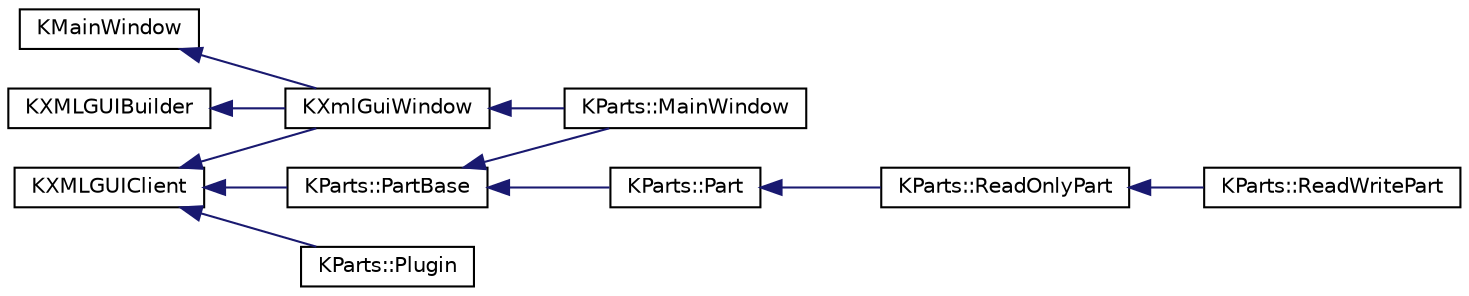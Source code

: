 digraph "Graphical Class Hierarchy"
{
  edge [fontname="Helvetica",fontsize="10",labelfontname="Helvetica",labelfontsize="10"];
  node [fontname="Helvetica",fontsize="10",shape=record];
  rankdir="LR";
  Node25 [label="KMainWindow",height=0.2,width=0.4,color="black", fillcolor="white", style="filled",URL="D:/Users/anthony/Documents/MINGW-KDE-Frameworks/frameworks/kxmlgui-5.26.0/html/KXmlGui.tags$classKMainWindow.html"];
  Node25 -> Node7 [dir="back",color="midnightblue",fontsize="10",style="solid",fontname="Helvetica"];
  Node7 [label="KXmlGuiWindow",height=0.2,width=0.4,color="black", fillcolor="white", style="filled",URL="D:/Users/anthony/Documents/MINGW-KDE-Frameworks/frameworks/kxmlgui-5.26.0/html/KXmlGui.tags$classKXmlGuiWindow.html"];
  Node7 -> Node8 [dir="back",color="midnightblue",fontsize="10",style="solid",fontname="Helvetica"];
  Node8 [label="KParts::MainWindow",height=0.2,width=0.4,color="black", fillcolor="white", style="filled",URL="$classKParts_1_1MainWindow.html",tooltip="A KPart-aware main window, whose user interface is described in XML. "];
  Node22 [label="KXMLGUIBuilder",height=0.2,width=0.4,color="black", fillcolor="white", style="filled",URL="D:/Users/anthony/Documents/MINGW-KDE-Frameworks/frameworks/kxmlgui-5.26.0/html/KXmlGui.tags$classKXMLGUIBuilder.html"];
  Node22 -> Node7 [dir="back",color="midnightblue",fontsize="10",style="solid",fontname="Helvetica"];
  Node0 [label="KXMLGUIClient",height=0.2,width=0.4,color="black", fillcolor="white", style="filled",URL="D:/Users/anthony/Documents/MINGW-KDE-Frameworks/frameworks/kxmlgui-5.26.0/html/KXmlGui.tags$classKXMLGUIClient.html"];
  Node0 -> Node1 [dir="back",color="midnightblue",fontsize="10",style="solid",fontname="Helvetica"];
  Node1 [label="KParts::PartBase",height=0.2,width=0.4,color="black", fillcolor="white", style="filled",URL="$classKParts_1_1PartBase.html",tooltip="Base class for all parts. "];
  Node1 -> Node8 [dir="back",color="midnightblue",fontsize="10",style="solid",fontname="Helvetica"];
  Node1 -> Node3 [dir="back",color="midnightblue",fontsize="10",style="solid",fontname="Helvetica"];
  Node3 [label="KParts::Part",height=0.2,width=0.4,color="black", fillcolor="white", style="filled",URL="$classKParts_1_1Part.html",tooltip="Base class for parts. "];
  Node3 -> Node4 [dir="back",color="midnightblue",fontsize="10",style="solid",fontname="Helvetica"];
  Node4 [label="KParts::ReadOnlyPart",height=0.2,width=0.4,color="black", fillcolor="white", style="filled",URL="$classKParts_1_1ReadOnlyPart.html",tooltip="Base class for any \"viewer\" part. "];
  Node4 -> Node5 [dir="back",color="midnightblue",fontsize="10",style="solid",fontname="Helvetica"];
  Node5 [label="KParts::ReadWritePart",height=0.2,width=0.4,color="black", fillcolor="white", style="filled",URL="$classKParts_1_1ReadWritePart.html",tooltip="Base class for an \"editor\" part. "];
  Node0 -> Node6 [dir="back",color="midnightblue",fontsize="10",style="solid",fontname="Helvetica"];
  Node6 [label="KParts::Plugin",height=0.2,width=0.4,color="black", fillcolor="white", style="filled",URL="$classKParts_1_1Plugin.html",tooltip="A plugin is the way to add actions to an existing KParts application, or to a Part. "];
  Node0 -> Node7 [dir="back",color="midnightblue",fontsize="10",style="solid",fontname="Helvetica"];
}
